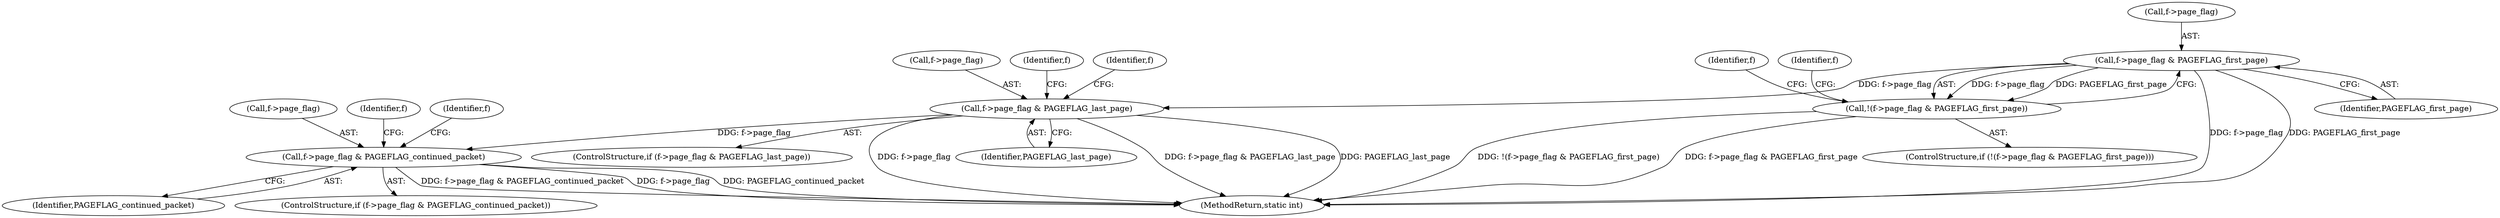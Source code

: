 digraph "0_stb_244d83bc3d859293f55812d48b3db168e581f6ab_0@pointer" {
"1000132" [label="(Call,f->page_flag & PAGEFLAG_first_page)"];
"1000131" [label="(Call,!(f->page_flag & PAGEFLAG_first_page))"];
"1000142" [label="(Call,f->page_flag & PAGEFLAG_last_page)"];
"1000152" [label="(Call,f->page_flag & PAGEFLAG_continued_packet)"];
"1000154" [label="(Identifier,f)"];
"1000159" [label="(Identifier,f)"];
"1000156" [label="(Identifier,PAGEFLAG_continued_packet)"];
"1000141" [label="(ControlStructure,if (f->page_flag & PAGEFLAG_last_page))"];
"1003515" [label="(MethodReturn,static int)"];
"1000152" [label="(Call,f->page_flag & PAGEFLAG_continued_packet)"];
"1000132" [label="(Call,f->page_flag & PAGEFLAG_first_page)"];
"1000153" [label="(Call,f->page_flag)"];
"1000130" [label="(ControlStructure,if (!(f->page_flag & PAGEFLAG_first_page)))"];
"1000146" [label="(Identifier,PAGEFLAG_last_page)"];
"1000133" [label="(Call,f->page_flag)"];
"1000136" [label="(Identifier,PAGEFLAG_first_page)"];
"1000143" [label="(Call,f->page_flag)"];
"1000151" [label="(ControlStructure,if (f->page_flag & PAGEFLAG_continued_packet))"];
"1000164" [label="(Identifier,f)"];
"1000149" [label="(Identifier,f)"];
"1000144" [label="(Identifier,f)"];
"1000142" [label="(Call,f->page_flag & PAGEFLAG_last_page)"];
"1000131" [label="(Call,!(f->page_flag & PAGEFLAG_first_page))"];
"1000139" [label="(Identifier,f)"];
"1000132" -> "1000131"  [label="AST: "];
"1000132" -> "1000136"  [label="CFG: "];
"1000133" -> "1000132"  [label="AST: "];
"1000136" -> "1000132"  [label="AST: "];
"1000131" -> "1000132"  [label="CFG: "];
"1000132" -> "1003515"  [label="DDG: f->page_flag"];
"1000132" -> "1003515"  [label="DDG: PAGEFLAG_first_page"];
"1000132" -> "1000131"  [label="DDG: f->page_flag"];
"1000132" -> "1000131"  [label="DDG: PAGEFLAG_first_page"];
"1000132" -> "1000142"  [label="DDG: f->page_flag"];
"1000131" -> "1000130"  [label="AST: "];
"1000139" -> "1000131"  [label="CFG: "];
"1000144" -> "1000131"  [label="CFG: "];
"1000131" -> "1003515"  [label="DDG: f->page_flag & PAGEFLAG_first_page"];
"1000131" -> "1003515"  [label="DDG: !(f->page_flag & PAGEFLAG_first_page)"];
"1000142" -> "1000141"  [label="AST: "];
"1000142" -> "1000146"  [label="CFG: "];
"1000143" -> "1000142"  [label="AST: "];
"1000146" -> "1000142"  [label="AST: "];
"1000149" -> "1000142"  [label="CFG: "];
"1000154" -> "1000142"  [label="CFG: "];
"1000142" -> "1003515"  [label="DDG: f->page_flag & PAGEFLAG_last_page"];
"1000142" -> "1003515"  [label="DDG: f->page_flag"];
"1000142" -> "1003515"  [label="DDG: PAGEFLAG_last_page"];
"1000142" -> "1000152"  [label="DDG: f->page_flag"];
"1000152" -> "1000151"  [label="AST: "];
"1000152" -> "1000156"  [label="CFG: "];
"1000153" -> "1000152"  [label="AST: "];
"1000156" -> "1000152"  [label="AST: "];
"1000159" -> "1000152"  [label="CFG: "];
"1000164" -> "1000152"  [label="CFG: "];
"1000152" -> "1003515"  [label="DDG: f->page_flag & PAGEFLAG_continued_packet"];
"1000152" -> "1003515"  [label="DDG: f->page_flag"];
"1000152" -> "1003515"  [label="DDG: PAGEFLAG_continued_packet"];
}
